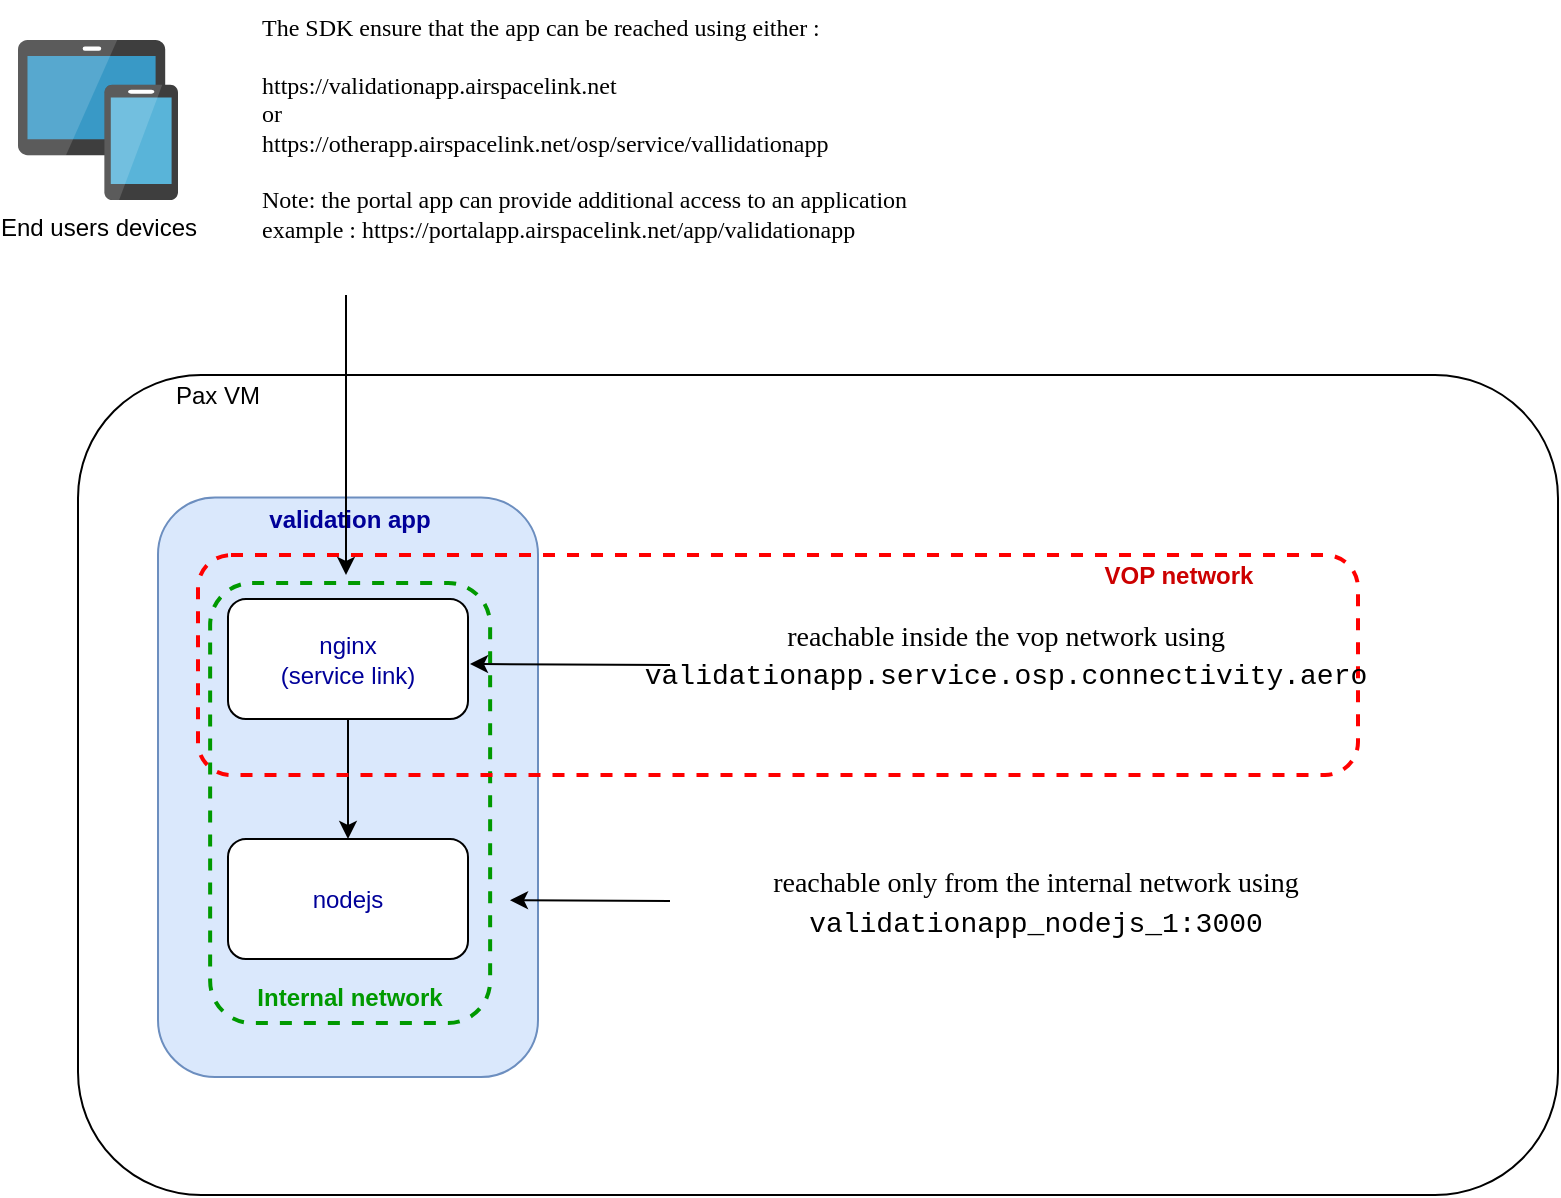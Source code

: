 <mxfile version="14.4.4" type="github">
  <diagram id="vl_AGbrKZmYdF3dpeHAi" name="Page-1">
    <mxGraphModel dx="1422" dy="762" grid="1" gridSize="10" guides="1" tooltips="1" connect="1" arrows="1" fold="1" page="1" pageScale="1" pageWidth="1169" pageHeight="827" math="0" shadow="0">
      <root>
        <mxCell id="0" />
        <mxCell id="1" parent="0" />
        <mxCell id="OdWC_pLGIVVMLjIX-C78-2" value="" style="rounded=1;whiteSpace=wrap;html=1;" vertex="1" parent="1">
          <mxGeometry x="110" y="207.5" width="740" height="410" as="geometry" />
        </mxCell>
        <mxCell id="OdWC_pLGIVVMLjIX-C78-1" value="End users devices" style="aspect=fixed;html=1;points=[];align=center;image;fontSize=12;image=img/lib/mscae/Devices_Groups.svg;" vertex="1" parent="1">
          <mxGeometry x="80" y="40" width="80" height="80" as="geometry" />
        </mxCell>
        <mxCell id="OdWC_pLGIVVMLjIX-C78-3" value="Pax VM" style="text;html=1;strokeColor=none;fillColor=none;align=center;verticalAlign=middle;whiteSpace=wrap;rounded=0;" vertex="1" parent="1">
          <mxGeometry x="140" y="207.5" width="80" height="20" as="geometry" />
        </mxCell>
        <mxCell id="OdWC_pLGIVVMLjIX-C78-6" value="" style="group" vertex="1" connectable="0" parent="1">
          <mxGeometry x="150" y="267.5" width="390" height="291" as="geometry" />
        </mxCell>
        <mxCell id="OdWC_pLGIVVMLjIX-C78-4" value="" style="rounded=1;whiteSpace=wrap;html=1;fillColor=#dae8fc;strokeColor=#6c8ebf;" vertex="1" parent="OdWC_pLGIVVMLjIX-C78-6">
          <mxGeometry y="1.207" width="190" height="289.793" as="geometry" />
        </mxCell>
        <mxCell id="OdWC_pLGIVVMLjIX-C78-5" value="validation app" style="text;html=1;strokeColor=none;fillColor=none;align=center;verticalAlign=middle;whiteSpace=wrap;rounded=0;fontStyle=1;fontColor=#000099;" vertex="1" parent="OdWC_pLGIVVMLjIX-C78-6">
          <mxGeometry x="35" width="122.143" height="24.149" as="geometry" />
        </mxCell>
        <mxCell id="OdWC_pLGIVVMLjIX-C78-9" style="edgeStyle=orthogonalEdgeStyle;rounded=0;orthogonalLoop=1;jettySize=auto;html=1;fontColor=#000099;" edge="1" parent="OdWC_pLGIVVMLjIX-C78-6" source="OdWC_pLGIVVMLjIX-C78-7" target="OdWC_pLGIVVMLjIX-C78-8">
          <mxGeometry relative="1" as="geometry" />
        </mxCell>
        <mxCell id="OdWC_pLGIVVMLjIX-C78-7" value="nginx&lt;br&gt;(service link)" style="rounded=1;whiteSpace=wrap;html=1;fontColor=#000099;" vertex="1" parent="OdWC_pLGIVVMLjIX-C78-6">
          <mxGeometry x="35" y="52" width="120" height="60" as="geometry" />
        </mxCell>
        <mxCell id="OdWC_pLGIVVMLjIX-C78-8" value="nodejs" style="rounded=1;whiteSpace=wrap;html=1;fontColor=#000099;" vertex="1" parent="OdWC_pLGIVVMLjIX-C78-6">
          <mxGeometry x="35" y="172" width="120" height="60" as="geometry" />
        </mxCell>
        <mxCell id="OdWC_pLGIVVMLjIX-C78-15" value="" style="group" vertex="1" connectable="0" parent="OdWC_pLGIVVMLjIX-C78-6">
          <mxGeometry x="26.07" y="44" width="140" height="220" as="geometry" />
        </mxCell>
        <mxCell id="OdWC_pLGIVVMLjIX-C78-13" value="" style="rounded=1;whiteSpace=wrap;html=1;dashed=1;strokeWidth=2;fillColor=none;fontColor=#CC0000;strokeColor=#009900;" vertex="1" parent="OdWC_pLGIVVMLjIX-C78-15">
          <mxGeometry width="140" height="220.0" as="geometry" />
        </mxCell>
        <mxCell id="OdWC_pLGIVVMLjIX-C78-14" value="Internal network" style="text;html=1;strokeColor=none;fillColor=none;align=center;verticalAlign=middle;whiteSpace=wrap;rounded=0;dashed=1;fontStyle=1;fontColor=#009900;" vertex="1" parent="OdWC_pLGIVVMLjIX-C78-15">
          <mxGeometry x="5.833" y="195.333" width="128.333" height="24.444" as="geometry" />
        </mxCell>
        <mxCell id="OdWC_pLGIVVMLjIX-C78-12" value="" style="group" vertex="1" connectable="0" parent="1">
          <mxGeometry x="170" y="297.5" width="600" height="110" as="geometry" />
        </mxCell>
        <mxCell id="OdWC_pLGIVVMLjIX-C78-10" value="" style="rounded=1;whiteSpace=wrap;html=1;fontColor=#000099;dashed=1;fillColor=none;strokeColor=#FF0000;strokeWidth=2;" vertex="1" parent="OdWC_pLGIVVMLjIX-C78-12">
          <mxGeometry width="580" height="110" as="geometry" />
        </mxCell>
        <mxCell id="OdWC_pLGIVVMLjIX-C78-11" value="VOP network" style="text;html=1;strokeColor=none;fillColor=none;align=center;verticalAlign=middle;whiteSpace=wrap;rounded=0;dashed=1;fontColor=#CC0000;fontStyle=1" vertex="1" parent="OdWC_pLGIVVMLjIX-C78-12">
          <mxGeometry x="431.282" width="118.974" height="20" as="geometry" />
        </mxCell>
        <mxCell id="OdWC_pLGIVVMLjIX-C78-19" value="&lt;div style=&quot;font-size: 14px ; line-height: 19px&quot;&gt;&lt;font color=&quot;#000000&quot;&gt;&lt;font face=&quot;Verdana&quot;&gt;reachable inside the vop network using&lt;/font&gt;&lt;br&gt;&lt;font face=&quot;consolas, courier new, monospace&quot;&gt;validationapp.service.osp.connectivity.aero&lt;/font&gt;&lt;/font&gt;&lt;/div&gt;" style="text;html=1;strokeColor=none;fillColor=none;align=center;verticalAlign=middle;whiteSpace=wrap;rounded=0;dashed=1;fontColor=#009900;" vertex="1" parent="OdWC_pLGIVVMLjIX-C78-12">
          <mxGeometry x="234" y="40" width="340" height="20" as="geometry" />
        </mxCell>
        <mxCell id="OdWC_pLGIVVMLjIX-C78-23" value="" style="endArrow=classic;html=1;fontColor=#009900;" edge="1" parent="OdWC_pLGIVVMLjIX-C78-12">
          <mxGeometry width="50" height="50" relative="1" as="geometry">
            <mxPoint x="236" y="55" as="sourcePoint" />
            <mxPoint x="136" y="54.5" as="targetPoint" />
          </mxGeometry>
        </mxCell>
        <mxCell id="OdWC_pLGIVVMLjIX-C78-16" value="" style="endArrow=classic;html=1;fontColor=#009900;" edge="1" parent="1">
          <mxGeometry width="50" height="50" relative="1" as="geometry">
            <mxPoint x="244" y="167.5" as="sourcePoint" />
            <mxPoint x="244" y="307.5" as="targetPoint" />
          </mxGeometry>
        </mxCell>
        <mxCell id="OdWC_pLGIVVMLjIX-C78-18" value="&lt;font face=&quot;Verdana&quot;&gt;&lt;font color=&quot;#000000&quot;&gt;The SDK ensure that the app can be reached using either :&lt;br&gt;&lt;br&gt;https://validationapp.airspacelink.net&lt;br&gt;or&lt;/font&gt;&lt;span style=&quot;color: rgb(0 , 0 , 0)&quot;&gt;&lt;br&gt;https://otherapp.airspacelink.net/osp/service/vallidationapp&lt;br&gt;&lt;/span&gt;&lt;/font&gt;&lt;font color=&quot;#000000&quot;&gt;&lt;font face=&quot;Verdana&quot;&gt;&lt;br&gt;Note: the portal app can provide additional&amp;nbsp;access to an application&lt;br&gt;example : https://portalapp.airspacelink.net/app/validationapp&lt;/font&gt;&lt;br&gt;&lt;/font&gt;" style="text;html=1;strokeColor=none;fillColor=none;align=left;verticalAlign=top;whiteSpace=wrap;rounded=0;dashed=1;fontColor=#009900;" vertex="1" parent="1">
          <mxGeometry x="200" y="20" width="470" height="85" as="geometry" />
        </mxCell>
        <mxCell id="OdWC_pLGIVVMLjIX-C78-24" value="" style="endArrow=classic;html=1;fontColor=#009900;" edge="1" parent="1">
          <mxGeometry width="50" height="50" relative="1" as="geometry">
            <mxPoint x="406" y="470.5" as="sourcePoint" />
            <mxPoint x="326" y="470.1" as="targetPoint" />
          </mxGeometry>
        </mxCell>
        <mxCell id="OdWC_pLGIVVMLjIX-C78-26" value="&lt;div style=&quot;font-size: 14px ; line-height: 19px&quot;&gt;&lt;font color=&quot;#000000&quot;&gt;&lt;font face=&quot;Verdana&quot;&gt;reachable only from the internal network using&lt;/font&gt;&lt;font face=&quot;consolas, courier new, monospace&quot;&gt; validationapp_nodejs_1:3000&lt;/font&gt;&lt;/font&gt;&lt;/div&gt;" style="text;html=1;strokeColor=none;fillColor=none;align=center;verticalAlign=middle;whiteSpace=wrap;rounded=0;dashed=1;fontColor=#009900;" vertex="1" parent="1">
          <mxGeometry x="409" y="461" width="360" height="20" as="geometry" />
        </mxCell>
      </root>
    </mxGraphModel>
  </diagram>
</mxfile>
